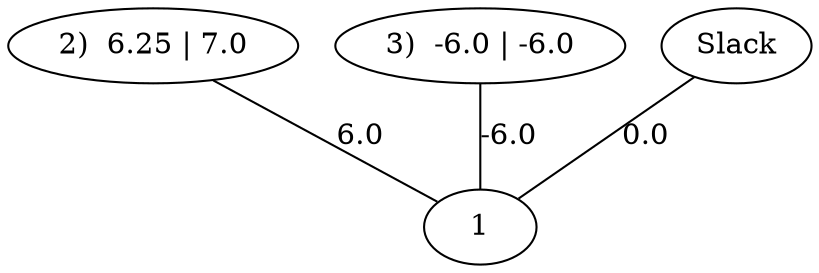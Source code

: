 strict graph G {
  1 [ label="1" ];
  2 [ label="2)  6.25 | 7.0" ];
  3 [ label="3)  -6.0 | -6.0" ];
  0 [ label="Slack" ];
  2 -- 1 [ label="6.0" ];
  3 -- 1 [ label="-6.0" ];
  0 -- 1 [ label="0.0" ];
}
